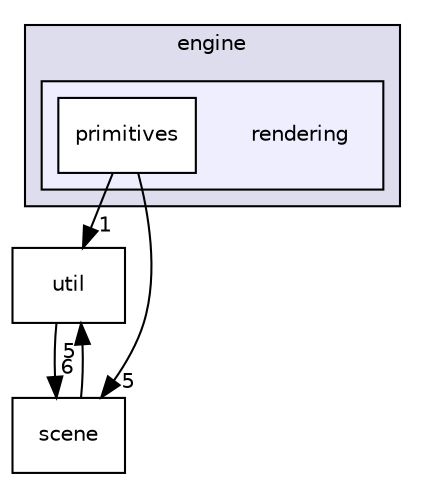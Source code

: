 digraph "C:/Users/Jose/Documents/Projects/VCTRenderer/engine/rendering" {
  compound=true
  node [ fontsize="10", fontname="Helvetica"];
  edge [ labelfontsize="10", labelfontname="Helvetica"];
  subgraph clusterdir_996f45160da62e1a3d7f6046fad68f51 {
    graph [ bgcolor="#ddddee", pencolor="black", label="engine" fontname="Helvetica", fontsize="10", URL="dir_996f45160da62e1a3d7f6046fad68f51.html"]
  subgraph clusterdir_eda65af757018533823b29d4f412de51 {
    graph [ bgcolor="#eeeeff", pencolor="black", label="" URL="dir_eda65af757018533823b29d4f412de51.html"];
    dir_eda65af757018533823b29d4f412de51 [shape=plaintext label="rendering"];
    dir_93a3514598f85d872cbabcb182a19278 [shape=box label="primitives" color="black" fillcolor="white" style="filled" URL="dir_93a3514598f85d872cbabcb182a19278.html"];
  }
  }
  dir_e3ae55271edb648fb32b969ad2836458 [shape=box label="util" URL="dir_e3ae55271edb648fb32b969ad2836458.html"];
  dir_c4b2e6fa44e5132327cff5b3242dfb0d [shape=box label="scene" URL="dir_c4b2e6fa44e5132327cff5b3242dfb0d.html"];
  dir_93a3514598f85d872cbabcb182a19278->dir_e3ae55271edb648fb32b969ad2836458 [headlabel="1", labeldistance=1.5 headhref="dir_000009_000012.html"];
  dir_93a3514598f85d872cbabcb182a19278->dir_c4b2e6fa44e5132327cff5b3242dfb0d [headlabel="5", labeldistance=1.5 headhref="dir_000009_000010.html"];
  dir_e3ae55271edb648fb32b969ad2836458->dir_c4b2e6fa44e5132327cff5b3242dfb0d [headlabel="6", labeldistance=1.5 headhref="dir_000012_000010.html"];
  dir_c4b2e6fa44e5132327cff5b3242dfb0d->dir_e3ae55271edb648fb32b969ad2836458 [headlabel="5", labeldistance=1.5 headhref="dir_000010_000012.html"];
}
